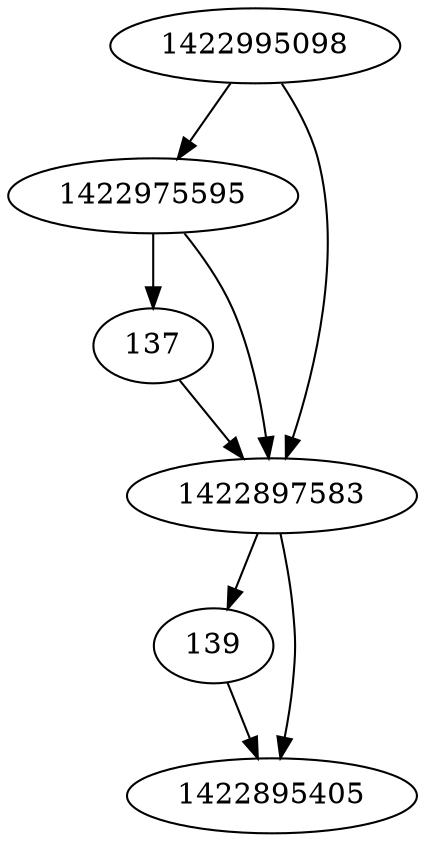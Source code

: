 strict digraph  {
137;
1422975595;
139;
1422895405;
1422897583;
1422995098;
137 -> 1422897583;
1422975595 -> 137;
1422975595 -> 1422897583;
139 -> 1422895405;
1422897583 -> 1422895405;
1422897583 -> 139;
1422995098 -> 1422975595;
1422995098 -> 1422897583;
}
